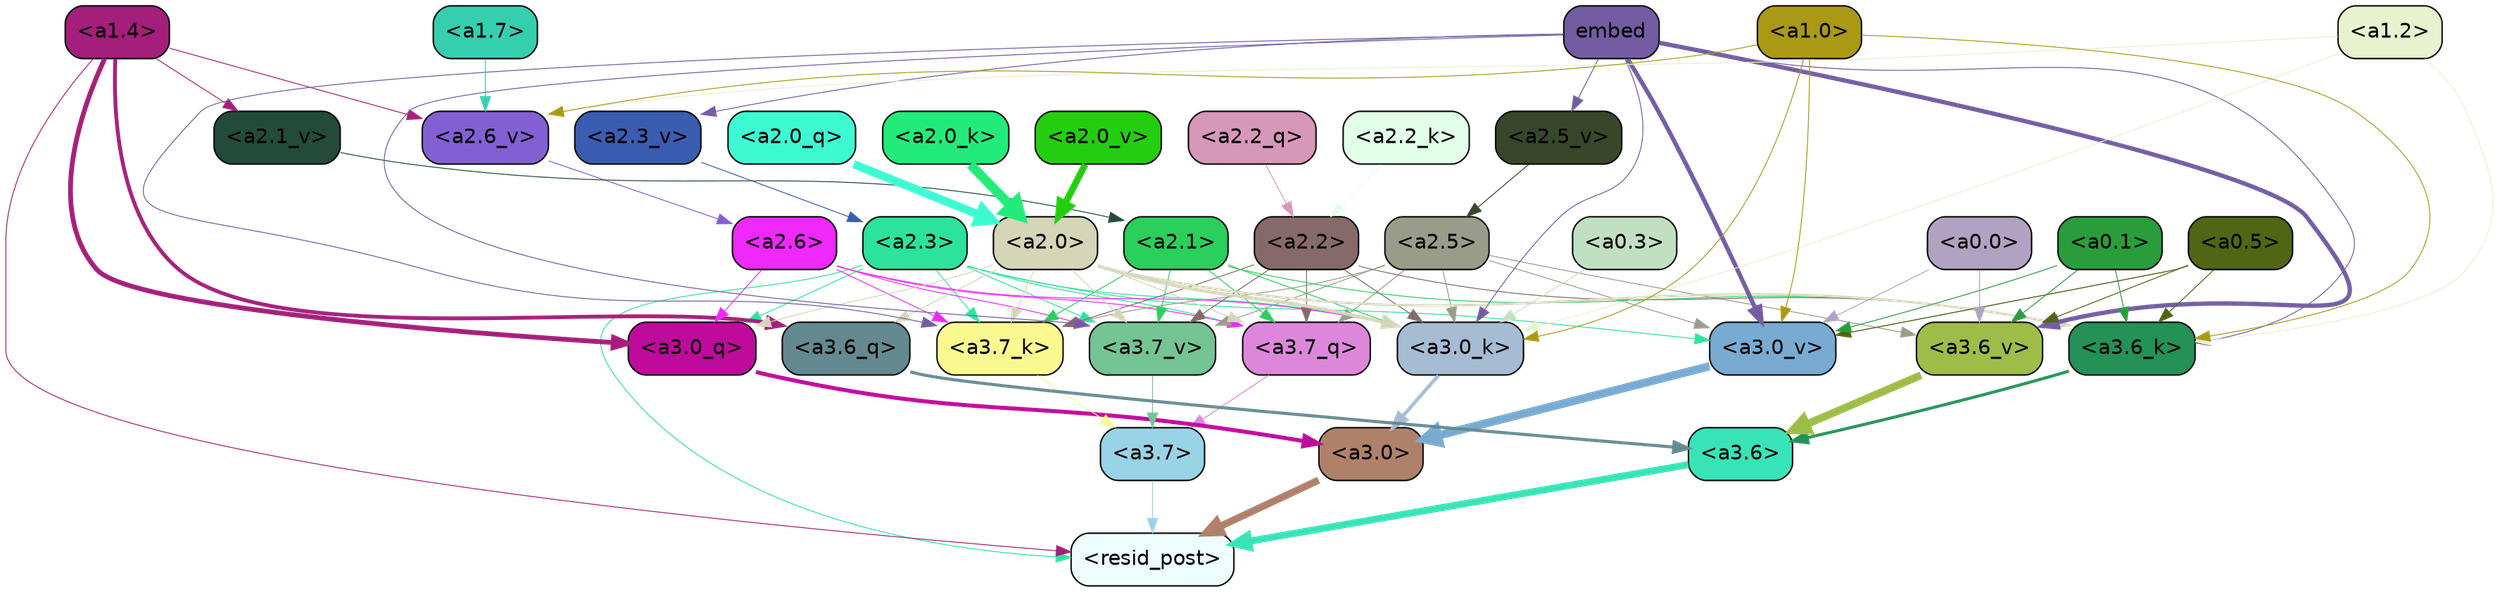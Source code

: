 strict digraph "" {
	graph [bgcolor=transparent,
		layout=dot,
		overlap=false,
		splines=true
	];
	"<a3.7>"	[color=black,
		fillcolor="#99d3e6",
		fontname=Helvetica,
		shape=box,
		style="filled, rounded"];
	"<resid_post>"	[color=black,
		fillcolor="#ecfdfb",
		fontname=Helvetica,
		shape=box,
		style="filled, rounded"];
	"<a3.7>" -> "<resid_post>"	[color="#99d3e6",
		penwidth=0.6];
	"<a3.6>"	[color=black,
		fillcolor="#38e4b7",
		fontname=Helvetica,
		shape=box,
		style="filled, rounded"];
	"<a3.6>" -> "<resid_post>"	[color="#38e4b7",
		penwidth=4.753257989883423];
	"<a3.0>"	[color=black,
		fillcolor="#b0816a",
		fontname=Helvetica,
		shape=box,
		style="filled, rounded"];
	"<a3.0>" -> "<resid_post>"	[color="#b0816a",
		penwidth=4.90053927898407];
	"<a2.3>"	[color=black,
		fillcolor="#2be39c",
		fontname=Helvetica,
		shape=box,
		style="filled, rounded"];
	"<a2.3>" -> "<resid_post>"	[color="#2be39c",
		penwidth=0.6];
	"<a3.7_q>"	[color=black,
		fillcolor="#dd87da",
		fontname=Helvetica,
		shape=box,
		style="filled, rounded"];
	"<a2.3>" -> "<a3.7_q>"	[color="#2be39c",
		penwidth=0.6];
	"<a3.0_q>"	[color=black,
		fillcolor="#be0b9c",
		fontname=Helvetica,
		shape=box,
		style="filled, rounded"];
	"<a2.3>" -> "<a3.0_q>"	[color="#2be39c",
		penwidth=0.6];
	"<a3.7_k>"	[color=black,
		fillcolor="#faf990",
		fontname=Helvetica,
		shape=box,
		style="filled, rounded"];
	"<a2.3>" -> "<a3.7_k>"	[color="#2be39c",
		penwidth=0.6];
	"<a3.0_k>"	[color=black,
		fillcolor="#a6bcd3",
		fontname=Helvetica,
		shape=box,
		style="filled, rounded"];
	"<a2.3>" -> "<a3.0_k>"	[color="#2be39c",
		penwidth=0.6];
	"<a3.7_v>"	[color=black,
		fillcolor="#75c493",
		fontname=Helvetica,
		shape=box,
		style="filled, rounded"];
	"<a2.3>" -> "<a3.7_v>"	[color="#2be39c",
		penwidth=0.6];
	"<a3.0_v>"	[color=black,
		fillcolor="#79abd2",
		fontname=Helvetica,
		shape=box,
		style="filled, rounded"];
	"<a2.3>" -> "<a3.0_v>"	[color="#2be39c",
		penwidth=0.6];
	"<a1.4>"	[color=black,
		fillcolor="#a41e7b",
		fontname=Helvetica,
		shape=box,
		style="filled, rounded"];
	"<a1.4>" -> "<resid_post>"	[color="#a41e7b",
		penwidth=0.6];
	"<a3.6_q>"	[color=black,
		fillcolor="#658991",
		fontname=Helvetica,
		shape=box,
		style="filled, rounded"];
	"<a1.4>" -> "<a3.6_q>"	[color="#a41e7b",
		penwidth=2.6043437719345093];
	"<a1.4>" -> "<a3.0_q>"	[color="#a41e7b",
		penwidth=3.2779015004634857];
	"<a2.6_v>"	[color=black,
		fillcolor="#8260d3",
		fontname=Helvetica,
		shape=box,
		style="filled, rounded"];
	"<a1.4>" -> "<a2.6_v>"	[color="#a41e7b",
		penwidth=0.6];
	"<a2.1_v>"	[color=black,
		fillcolor="#234a3b",
		fontname=Helvetica,
		shape=box,
		style="filled, rounded"];
	"<a1.4>" -> "<a2.1_v>"	[color="#a41e7b",
		penwidth=0.6];
	"<a3.7_q>" -> "<a3.7>"	[color="#dd87da",
		penwidth=0.6];
	"<a3.6_q>" -> "<a3.6>"	[color="#658991",
		penwidth=2.091020345687866];
	"<a3.0_q>" -> "<a3.0>"	[color="#be0b9c",
		penwidth=2.7421876192092896];
	"<a3.7_k>" -> "<a3.7>"	[color="#faf990",
		penwidth=0.6];
	"<a3.6_k>"	[color=black,
		fillcolor="#249157",
		fontname=Helvetica,
		shape=box,
		style="filled, rounded"];
	"<a3.6_k>" -> "<a3.6>"	[color="#249157",
		penwidth=2.048597991466522];
	"<a3.0_k>" -> "<a3.0>"	[color="#a6bcd3",
		penwidth=2.476402521133423];
	"<a3.7_v>" -> "<a3.7>"	[color="#75c493",
		penwidth=0.6];
	"<a3.6_v>"	[color=black,
		fillcolor="#9ebd48",
		fontname=Helvetica,
		shape=box,
		style="filled, rounded"];
	"<a3.6_v>" -> "<a3.6>"	[color="#9ebd48",
		penwidth=5.2550448179244995];
	"<a3.0_v>" -> "<a3.0>"	[color="#79abd2",
		penwidth=5.652270674705505];
	"<a2.6>"	[color=black,
		fillcolor="#ef28fc",
		fontname=Helvetica,
		shape=box,
		style="filled, rounded"];
	"<a2.6>" -> "<a3.7_q>"	[color="#ef28fc",
		penwidth=0.6];
	"<a2.6>" -> "<a3.0_q>"	[color="#ef28fc",
		penwidth=0.6];
	"<a2.6>" -> "<a3.7_k>"	[color="#ef28fc",
		penwidth=0.6];
	"<a2.6>" -> "<a3.0_k>"	[color="#ef28fc",
		penwidth=0.6];
	"<a2.6>" -> "<a3.7_v>"	[color="#ef28fc",
		penwidth=0.6];
	"<a2.5>"	[color=black,
		fillcolor="#9a9c8a",
		fontname=Helvetica,
		shape=box,
		style="filled, rounded"];
	"<a2.5>" -> "<a3.7_q>"	[color="#9a9c8a",
		penwidth=0.6];
	"<a2.5>" -> "<a3.7_k>"	[color="#9a9c8a",
		penwidth=0.6];
	"<a2.5>" -> "<a3.0_k>"	[color="#9a9c8a",
		penwidth=0.6];
	"<a2.5>" -> "<a3.7_v>"	[color="#9a9c8a",
		penwidth=0.6];
	"<a2.5>" -> "<a3.6_v>"	[color="#9a9c8a",
		penwidth=0.6];
	"<a2.5>" -> "<a3.0_v>"	[color="#9a9c8a",
		penwidth=0.6];
	"<a2.2>"	[color=black,
		fillcolor="#866969",
		fontname=Helvetica,
		shape=box,
		style="filled, rounded"];
	"<a2.2>" -> "<a3.7_q>"	[color="#866969",
		penwidth=0.6];
	"<a2.2>" -> "<a3.7_k>"	[color="#866969",
		penwidth=0.6];
	"<a2.2>" -> "<a3.6_k>"	[color="#866969",
		penwidth=0.6];
	"<a2.2>" -> "<a3.0_k>"	[color="#866969",
		penwidth=0.6];
	"<a2.2>" -> "<a3.7_v>"	[color="#866969",
		penwidth=0.6];
	"<a2.1>"	[color=black,
		fillcolor="#2acf5c",
		fontname=Helvetica,
		shape=box,
		style="filled, rounded"];
	"<a2.1>" -> "<a3.7_q>"	[color="#2acf5c",
		penwidth=0.6];
	"<a2.1>" -> "<a3.7_k>"	[color="#2acf5c",
		penwidth=0.6];
	"<a2.1>" -> "<a3.6_k>"	[color="#2acf5c",
		penwidth=0.6];
	"<a2.1>" -> "<a3.0_k>"	[color="#2acf5c",
		penwidth=0.6];
	"<a2.1>" -> "<a3.7_v>"	[color="#2acf5c",
		penwidth=0.6];
	"<a2.0>"	[color=black,
		fillcolor="#d5d5b8",
		fontname=Helvetica,
		shape=box,
		style="filled, rounded"];
	"<a2.0>" -> "<a3.7_q>"	[color="#d5d5b8",
		penwidth=0.6];
	"<a2.0>" -> "<a3.6_q>"	[color="#d5d5b8",
		penwidth=0.6];
	"<a2.0>" -> "<a3.0_q>"	[color="#d5d5b8",
		penwidth=0.6];
	"<a2.0>" -> "<a3.7_k>"	[color="#d5d5b8",
		penwidth=0.6];
	"<a2.0>" -> "<a3.6_k>"	[color="#d5d5b8",
		penwidth=1.5290023684501648];
	"<a2.0>" -> "<a3.0_k>"	[color="#d5d5b8",
		penwidth=2.2551413774490356];
	"<a2.0>" -> "<a3.7_v>"	[color="#d5d5b8",
		penwidth=0.6];
	embed	[color=black,
		fillcolor="#735ca2",
		fontname=Helvetica,
		shape=box,
		style="filled, rounded"];
	embed -> "<a3.7_k>"	[color="#735ca2",
		penwidth=0.6];
	embed -> "<a3.6_k>"	[color="#735ca2",
		penwidth=0.6];
	embed -> "<a3.0_k>"	[color="#735ca2",
		penwidth=0.6];
	embed -> "<a3.7_v>"	[color="#735ca2",
		penwidth=0.6];
	embed -> "<a3.6_v>"	[color="#735ca2",
		penwidth=2.9556376338005066];
	embed -> "<a3.0_v>"	[color="#735ca2",
		penwidth=2.972973108291626];
	"<a2.5_v>"	[color=black,
		fillcolor="#38462a",
		fontname=Helvetica,
		shape=box,
		style="filled, rounded"];
	embed -> "<a2.5_v>"	[color="#735ca2",
		penwidth=0.6];
	"<a2.3_v>"	[color=black,
		fillcolor="#3a5db1",
		fontname=Helvetica,
		shape=box,
		style="filled, rounded"];
	embed -> "<a2.3_v>"	[color="#735ca2",
		penwidth=0.6];
	"<a1.2>"	[color=black,
		fillcolor="#e7f2ce",
		fontname=Helvetica,
		shape=box,
		style="filled, rounded"];
	"<a1.2>" -> "<a3.6_k>"	[color="#e7f2ce",
		penwidth=0.6];
	"<a1.2>" -> "<a3.0_k>"	[color="#e7f2ce",
		penwidth=0.6];
	"<a1.2>" -> "<a2.6_v>"	[color="#e7f2ce",
		penwidth=0.6];
	"<a1.0>"	[color=black,
		fillcolor="#aa9915",
		fontname=Helvetica,
		shape=box,
		style="filled, rounded"];
	"<a1.0>" -> "<a3.6_k>"	[color="#aa9915",
		penwidth=0.6];
	"<a1.0>" -> "<a3.0_k>"	[color="#aa9915",
		penwidth=0.6];
	"<a1.0>" -> "<a3.0_v>"	[color="#aa9915",
		penwidth=0.6];
	"<a1.0>" -> "<a2.6_v>"	[color="#aa9915",
		penwidth=0.6];
	"<a0.5>"	[color=black,
		fillcolor="#506615",
		fontname=Helvetica,
		shape=box,
		style="filled, rounded"];
	"<a0.5>" -> "<a3.6_k>"	[color="#506615",
		penwidth=0.6];
	"<a0.5>" -> "<a3.6_v>"	[color="#506615",
		penwidth=0.6];
	"<a0.5>" -> "<a3.0_v>"	[color="#506615",
		penwidth=0.6790935099124908];
	"<a0.1>"	[color=black,
		fillcolor="#299d3c",
		fontname=Helvetica,
		shape=box,
		style="filled, rounded"];
	"<a0.1>" -> "<a3.6_k>"	[color="#299d3c",
		penwidth=0.6];
	"<a0.1>" -> "<a3.6_v>"	[color="#299d3c",
		penwidth=0.6];
	"<a0.1>" -> "<a3.0_v>"	[color="#299d3c",
		penwidth=0.6];
	"<a0.3>"	[color=black,
		fillcolor="#c1e0c2",
		fontname=Helvetica,
		shape=box,
		style="filled, rounded"];
	"<a0.3>" -> "<a3.0_k>"	[color="#c1e0c2",
		penwidth=0.6];
	"<a0.0>"	[color=black,
		fillcolor="#b1a2c2",
		fontname=Helvetica,
		shape=box,
		style="filled, rounded"];
	"<a0.0>" -> "<a3.6_v>"	[color="#b1a2c2",
		penwidth=0.6];
	"<a0.0>" -> "<a3.0_v>"	[color="#b1a2c2",
		penwidth=0.6];
	"<a2.2_q>"	[color=black,
		fillcolor="#d797b9",
		fontname=Helvetica,
		shape=box,
		style="filled, rounded"];
	"<a2.2_q>" -> "<a2.2>"	[color="#d797b9",
		penwidth=0.6];
	"<a2.0_q>"	[color=black,
		fillcolor="#3efad2",
		fontname=Helvetica,
		shape=box,
		style="filled, rounded"];
	"<a2.0_q>" -> "<a2.0>"	[color="#3efad2",
		penwidth=5.6763341426849365];
	"<a2.2_k>"	[color=black,
		fillcolor="#e1ffe9",
		fontname=Helvetica,
		shape=box,
		style="filled, rounded"];
	"<a2.2_k>" -> "<a2.2>"	[color="#e1ffe9",
		penwidth=0.6];
	"<a2.0_k>"	[color=black,
		fillcolor="#23eb7a",
		fontname=Helvetica,
		shape=box,
		style="filled, rounded"];
	"<a2.0_k>" -> "<a2.0>"	[color="#23eb7a",
		penwidth=6.450865745544434];
	"<a2.6_v>" -> "<a2.6>"	[color="#8260d3",
		penwidth=0.6];
	"<a2.5_v>" -> "<a2.5>"	[color="#38462a",
		penwidth=0.6];
	"<a2.3_v>" -> "<a2.3>"	[color="#3a5db1",
		penwidth=0.6];
	"<a2.1_v>" -> "<a2.1>"	[color="#234a3b",
		penwidth=0.6];
	"<a2.0_v>"	[color=black,
		fillcolor="#25cd10",
		fontname=Helvetica,
		shape=box,
		style="filled, rounded"];
	"<a2.0_v>" -> "<a2.0>"	[color="#25cd10",
		penwidth=4.569358706474304];
	"<a1.7>"	[color=black,
		fillcolor="#35cfaf",
		fontname=Helvetica,
		shape=box,
		style="filled, rounded"];
	"<a1.7>" -> "<a2.6_v>"	[color="#35cfaf",
		penwidth=0.6];
}

